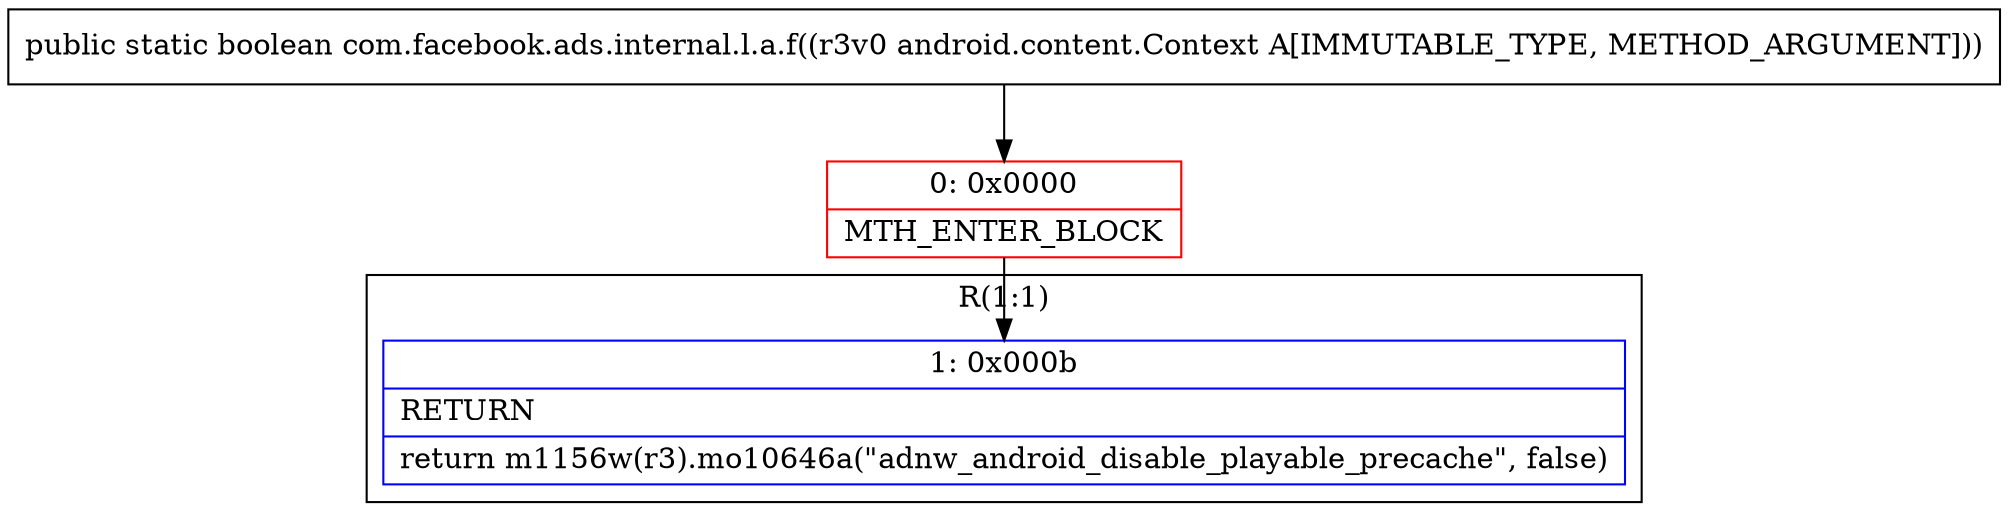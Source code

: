 digraph "CFG forcom.facebook.ads.internal.l.a.f(Landroid\/content\/Context;)Z" {
subgraph cluster_Region_1084769607 {
label = "R(1:1)";
node [shape=record,color=blue];
Node_1 [shape=record,label="{1\:\ 0x000b|RETURN\l|return m1156w(r3).mo10646a(\"adnw_android_disable_playable_precache\", false)\l}"];
}
Node_0 [shape=record,color=red,label="{0\:\ 0x0000|MTH_ENTER_BLOCK\l}"];
MethodNode[shape=record,label="{public static boolean com.facebook.ads.internal.l.a.f((r3v0 android.content.Context A[IMMUTABLE_TYPE, METHOD_ARGUMENT])) }"];
MethodNode -> Node_0;
Node_0 -> Node_1;
}

